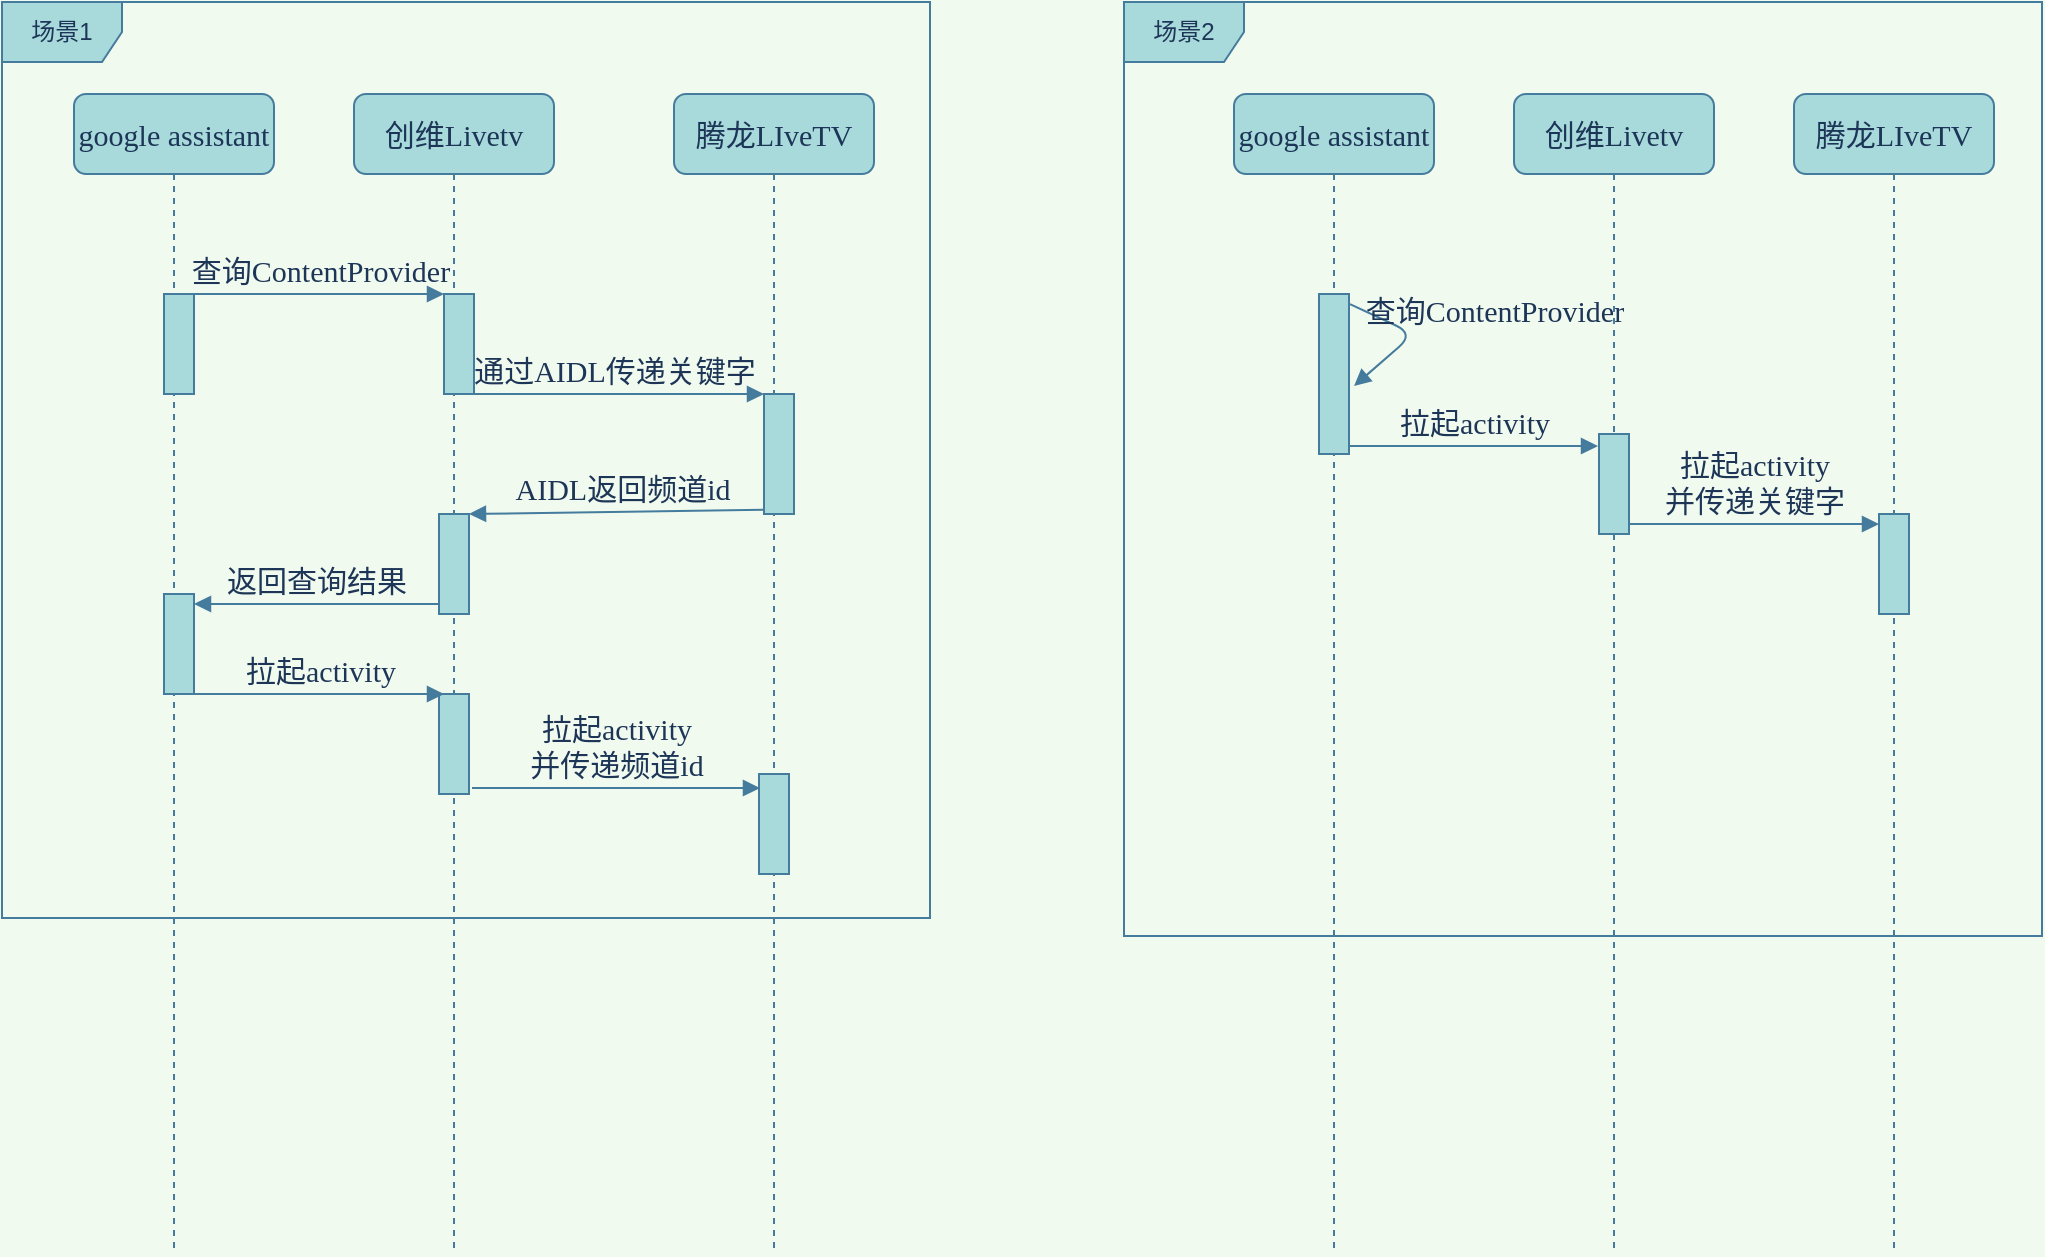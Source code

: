 <mxfile version="17.1.3" type="github">
  <diagram name="Page-1" id="13e1069c-82ec-6db2-03f1-153e76fe0fe0">
    <mxGraphModel dx="976" dy="587" grid="0" gridSize="10" guides="1" tooltips="1" connect="1" arrows="1" fold="1" page="1" pageScale="1" pageWidth="1100" pageHeight="850" background="#F1FAEE" math="0" shadow="0">
      <root>
        <mxCell id="0" />
        <mxCell id="1" parent="0" />
        <mxCell id="7baba1c4bc27f4b0-2" value="创维Livetv" style="shape=umlLifeline;perimeter=lifelinePerimeter;whiteSpace=wrap;html=1;container=1;collapsible=0;recursiveResize=0;outlineConnect=0;rounded=1;shadow=0;comic=0;labelBackgroundColor=none;strokeWidth=1;fontFamily=Verdana;fontSize=15;align=center;fillColor=#A8DADC;strokeColor=#457B9D;fontColor=#1D3557;" parent="1" vertex="1">
          <mxGeometry x="240" y="80" width="100" height="580" as="geometry" />
        </mxCell>
        <mxCell id="7baba1c4bc27f4b0-10" value="" style="html=1;points=[];perimeter=orthogonalPerimeter;rounded=0;shadow=0;comic=0;labelBackgroundColor=none;strokeWidth=1;fontFamily=Verdana;fontSize=15;align=center;fillColor=#A8DADC;strokeColor=#457B9D;fontColor=#1D3557;" parent="7baba1c4bc27f4b0-2" vertex="1">
          <mxGeometry x="45" y="100" width="15" height="50" as="geometry" />
        </mxCell>
        <mxCell id="7baba1c4bc27f4b0-19" value="" style="html=1;points=[];perimeter=orthogonalPerimeter;rounded=0;shadow=0;comic=0;labelBackgroundColor=none;strokeWidth=1;fontFamily=Verdana;fontSize=15;align=center;fillColor=#A8DADC;strokeColor=#457B9D;fontColor=#1D3557;" parent="7baba1c4bc27f4b0-2" vertex="1">
          <mxGeometry x="42.5" y="210" width="15" height="50" as="geometry" />
        </mxCell>
        <mxCell id="H1Ya_Y3PmwETlR8At3aT-2" value="" style="html=1;points=[];perimeter=orthogonalPerimeter;rounded=0;shadow=0;comic=0;labelBackgroundColor=none;strokeWidth=1;fontFamily=Verdana;fontSize=15;align=center;fillColor=#A8DADC;strokeColor=#457B9D;fontColor=#1D3557;" parent="7baba1c4bc27f4b0-2" vertex="1">
          <mxGeometry x="42.5" y="300" width="15" height="50" as="geometry" />
        </mxCell>
        <mxCell id="7baba1c4bc27f4b0-3" value="腾龙LIveTV" style="shape=umlLifeline;perimeter=lifelinePerimeter;whiteSpace=wrap;html=1;container=1;collapsible=0;recursiveResize=0;outlineConnect=0;rounded=1;shadow=0;comic=0;labelBackgroundColor=none;strokeWidth=1;fontFamily=Verdana;fontSize=15;align=center;fillColor=#A8DADC;strokeColor=#457B9D;fontColor=#1D3557;" parent="1" vertex="1">
          <mxGeometry x="400" y="80" width="100" height="580" as="geometry" />
        </mxCell>
        <mxCell id="7baba1c4bc27f4b0-13" value="" style="html=1;points=[];perimeter=orthogonalPerimeter;rounded=0;shadow=0;comic=0;labelBackgroundColor=none;strokeWidth=1;fontFamily=Verdana;fontSize=15;align=center;fillColor=#A8DADC;strokeColor=#457B9D;fontColor=#1D3557;" parent="7baba1c4bc27f4b0-3" vertex="1">
          <mxGeometry x="45" y="150" width="15" height="60" as="geometry" />
        </mxCell>
        <mxCell id="H1Ya_Y3PmwETlR8At3aT-4" value="" style="html=1;points=[];perimeter=orthogonalPerimeter;rounded=0;shadow=0;comic=0;labelBackgroundColor=none;strokeWidth=1;fontFamily=Verdana;fontSize=15;align=center;fillColor=#A8DADC;strokeColor=#457B9D;fontColor=#1D3557;" parent="7baba1c4bc27f4b0-3" vertex="1">
          <mxGeometry x="42.5" y="340" width="15" height="50" as="geometry" />
        </mxCell>
        <mxCell id="7baba1c4bc27f4b0-5" value="google assistant" style="shape=umlLifeline;perimeter=lifelinePerimeter;whiteSpace=wrap;html=1;container=1;collapsible=0;recursiveResize=0;outlineConnect=0;rounded=1;shadow=0;comic=0;labelBackgroundColor=none;strokeWidth=1;fontFamily=Verdana;fontSize=15;align=center;fillColor=#A8DADC;strokeColor=#457B9D;fontColor=#1D3557;" parent="1" vertex="1">
          <mxGeometry x="680" y="80" width="100" height="580" as="geometry" />
        </mxCell>
        <mxCell id="H1Ya_Y3PmwETlR8At3aT-6" value="" style="html=1;points=[];perimeter=orthogonalPerimeter;rounded=0;shadow=0;comic=0;labelBackgroundColor=none;strokeWidth=1;fontFamily=Verdana;fontSize=15;align=center;fillColor=#A8DADC;strokeColor=#457B9D;fontColor=#1D3557;" parent="7baba1c4bc27f4b0-5" vertex="1">
          <mxGeometry x="42.5" y="100" width="15" height="80" as="geometry" />
        </mxCell>
        <mxCell id="H1Ya_Y3PmwETlR8At3aT-8" value="&lt;div style=&quot;font-size: 15px;&quot;&gt;查询ContentProvider&lt;/div&gt;" style="html=1;verticalAlign=bottom;endArrow=block;labelBackgroundColor=none;fontFamily=Verdana;fontSize=15;edgeStyle=elbowEdgeStyle;exitX=1.033;exitY=0.063;exitDx=0;exitDy=0;exitPerimeter=0;entryX=1.167;entryY=0.575;entryDx=0;entryDy=0;entryPerimeter=0;strokeColor=#457B9D;fontColor=#1D3557;" parent="7baba1c4bc27f4b0-5" source="H1Ya_Y3PmwETlR8At3aT-6" target="H1Ya_Y3PmwETlR8At3aT-6" edge="1">
          <mxGeometry x="-0.058" y="40" relative="1" as="geometry">
            <mxPoint x="-510" y="110" as="sourcePoint" />
            <mxPoint x="-385" y="110" as="targetPoint" />
            <Array as="points">
              <mxPoint x="90" y="120" />
            </Array>
            <mxPoint x="14" y="-30" as="offset" />
          </mxGeometry>
        </mxCell>
        <mxCell id="7baba1c4bc27f4b0-6" value="创维Livetv" style="shape=umlLifeline;perimeter=lifelinePerimeter;whiteSpace=wrap;html=1;container=1;collapsible=0;recursiveResize=0;outlineConnect=0;rounded=1;shadow=0;comic=0;labelBackgroundColor=none;strokeWidth=1;fontFamily=Verdana;fontSize=15;align=center;fillColor=#A8DADC;strokeColor=#457B9D;fontColor=#1D3557;" parent="1" vertex="1">
          <mxGeometry x="820" y="80" width="100" height="580" as="geometry" />
        </mxCell>
        <mxCell id="H1Ya_Y3PmwETlR8At3aT-7" value="" style="html=1;points=[];perimeter=orthogonalPerimeter;rounded=0;shadow=0;comic=0;labelBackgroundColor=none;strokeWidth=1;fontFamily=Verdana;fontSize=15;align=center;fillColor=#A8DADC;strokeColor=#457B9D;fontColor=#1D3557;" parent="7baba1c4bc27f4b0-6" vertex="1">
          <mxGeometry x="42.5" y="170" width="15" height="50" as="geometry" />
        </mxCell>
        <mxCell id="7baba1c4bc27f4b0-7" value="腾龙LIveTV" style="shape=umlLifeline;perimeter=lifelinePerimeter;whiteSpace=wrap;html=1;container=1;collapsible=0;recursiveResize=0;outlineConnect=0;rounded=1;shadow=0;comic=0;labelBackgroundColor=none;strokeWidth=1;fontFamily=Verdana;fontSize=15;align=center;fillColor=#A8DADC;strokeColor=#457B9D;fontColor=#1D3557;" parent="1" vertex="1">
          <mxGeometry x="960" y="80" width="100" height="580" as="geometry" />
        </mxCell>
        <mxCell id="H1Ya_Y3PmwETlR8At3aT-9" value="" style="html=1;points=[];perimeter=orthogonalPerimeter;rounded=0;shadow=0;comic=0;labelBackgroundColor=none;strokeWidth=1;fontFamily=Verdana;fontSize=15;align=center;fillColor=#A8DADC;strokeColor=#457B9D;fontColor=#1D3557;" parent="7baba1c4bc27f4b0-7" vertex="1">
          <mxGeometry x="42.5" y="210" width="15" height="50" as="geometry" />
        </mxCell>
        <mxCell id="7baba1c4bc27f4b0-8" value="google assistant" style="shape=umlLifeline;perimeter=lifelinePerimeter;whiteSpace=wrap;html=1;container=1;collapsible=0;recursiveResize=0;outlineConnect=0;rounded=1;shadow=0;comic=0;labelBackgroundColor=none;strokeWidth=1;fontFamily=Verdana;fontSize=15;align=center;fillColor=#A8DADC;strokeColor=#457B9D;fontColor=#1D3557;" parent="1" vertex="1">
          <mxGeometry x="100" y="80" width="100" height="580" as="geometry" />
        </mxCell>
        <mxCell id="7baba1c4bc27f4b0-9" value="" style="html=1;points=[];perimeter=orthogonalPerimeter;rounded=0;shadow=0;comic=0;labelBackgroundColor=none;strokeWidth=1;fontFamily=Verdana;fontSize=15;align=center;fillColor=#A8DADC;strokeColor=#457B9D;fontColor=#1D3557;" parent="7baba1c4bc27f4b0-8" vertex="1">
          <mxGeometry x="45" y="100" width="15" height="50" as="geometry" />
        </mxCell>
        <mxCell id="7baba1c4bc27f4b0-28" value="" style="html=1;points=[];perimeter=orthogonalPerimeter;rounded=0;shadow=0;comic=0;labelBackgroundColor=none;strokeWidth=1;fontFamily=Verdana;fontSize=15;align=center;fillColor=#A8DADC;strokeColor=#457B9D;fontColor=#1D3557;" parent="7baba1c4bc27f4b0-8" vertex="1">
          <mxGeometry x="45" y="250" width="15" height="50" as="geometry" />
        </mxCell>
        <mxCell id="7baba1c4bc27f4b0-17" value="AIDL返回频道id" style="html=1;verticalAlign=bottom;endArrow=block;labelBackgroundColor=none;fontFamily=Verdana;fontSize=15;elbow=vertical;exitX=0;exitY=0.964;exitDx=0;exitDy=0;exitPerimeter=0;strokeColor=#457B9D;fontColor=#1D3557;" parent="1" source="7baba1c4bc27f4b0-13" target="7baba1c4bc27f4b0-19" edge="1">
          <mxGeometry x="-0.035" relative="1" as="geometry">
            <mxPoint x="510" y="220" as="sourcePoint" />
            <mxPoint x="300" y="306" as="targetPoint" />
            <mxPoint as="offset" />
          </mxGeometry>
        </mxCell>
        <mxCell id="7baba1c4bc27f4b0-29" value="返回查询结果" style="html=1;verticalAlign=bottom;endArrow=block;labelBackgroundColor=none;fontFamily=Verdana;fontSize=15;edgeStyle=elbowEdgeStyle;elbow=vertical;strokeColor=#457B9D;fontColor=#1D3557;" parent="1" source="7baba1c4bc27f4b0-19" target="7baba1c4bc27f4b0-28" edge="1">
          <mxGeometry relative="1" as="geometry">
            <mxPoint x="600" y="550" as="sourcePoint" />
            <mxPoint x="160" y="340" as="targetPoint" />
          </mxGeometry>
        </mxCell>
        <mxCell id="7baba1c4bc27f4b0-11" value="&lt;div style=&quot;font-size: 15px;&quot;&gt;查询ContentProvider&lt;/div&gt;" style="html=1;verticalAlign=bottom;endArrow=block;entryX=0;entryY=0;labelBackgroundColor=none;fontFamily=Verdana;fontSize=15;edgeStyle=elbowEdgeStyle;elbow=vertical;strokeColor=#457B9D;fontColor=#1D3557;" parent="1" source="7baba1c4bc27f4b0-9" target="7baba1c4bc27f4b0-10" edge="1">
          <mxGeometry relative="1" as="geometry">
            <mxPoint x="220" y="190" as="sourcePoint" />
          </mxGeometry>
        </mxCell>
        <mxCell id="7baba1c4bc27f4b0-14" value="通过AIDL传递关键字" style="html=1;verticalAlign=bottom;endArrow=block;entryX=0;entryY=0;labelBackgroundColor=none;fontFamily=Verdana;fontSize=15;edgeStyle=elbowEdgeStyle;elbow=vertical;strokeColor=#457B9D;fontColor=#1D3557;" parent="1" source="7baba1c4bc27f4b0-10" target="7baba1c4bc27f4b0-13" edge="1">
          <mxGeometry x="-0.035" relative="1" as="geometry">
            <mxPoint x="370" y="200" as="sourcePoint" />
            <Array as="points">
              <mxPoint x="310" y="230" />
            </Array>
            <mxPoint as="offset" />
          </mxGeometry>
        </mxCell>
        <mxCell id="H1Ya_Y3PmwETlR8At3aT-3" value="拉起activity" style="html=1;verticalAlign=bottom;endArrow=block;entryX=0;entryY=0;labelBackgroundColor=none;fontFamily=Verdana;fontSize=15;edgeStyle=elbowEdgeStyle;elbow=vertical;strokeColor=#457B9D;fontColor=#1D3557;" parent="1" edge="1">
          <mxGeometry relative="1" as="geometry">
            <mxPoint x="160" y="380" as="sourcePoint" />
            <mxPoint x="285" y="380" as="targetPoint" />
            <mxPoint as="offset" />
          </mxGeometry>
        </mxCell>
        <mxCell id="H1Ya_Y3PmwETlR8At3aT-5" value="&lt;div&gt;拉起activity&lt;/div&gt;并传递频道id" style="html=1;verticalAlign=bottom;endArrow=block;labelBackgroundColor=none;fontFamily=Verdana;fontSize=15;entryX=0.033;entryY=0.14;entryDx=0;entryDy=0;entryPerimeter=0;exitX=1.1;exitY=0.94;exitDx=0;exitDy=0;exitPerimeter=0;elbow=vertical;strokeColor=#457B9D;fontColor=#1D3557;" parent="1" source="H1Ya_Y3PmwETlR8At3aT-2" target="H1Ya_Y3PmwETlR8At3aT-4" edge="1">
          <mxGeometry relative="1" as="geometry">
            <mxPoint x="170" y="390" as="sourcePoint" />
            <mxPoint x="295" y="390" as="targetPoint" />
            <mxPoint as="offset" />
          </mxGeometry>
        </mxCell>
        <mxCell id="H1Ya_Y3PmwETlR8At3aT-10" value="拉起activity" style="html=1;verticalAlign=bottom;endArrow=block;entryX=-0.033;entryY=0.12;labelBackgroundColor=none;fontFamily=Verdana;fontSize=15;edgeStyle=elbowEdgeStyle;elbow=vertical;entryDx=0;entryDy=0;entryPerimeter=0;strokeColor=#457B9D;fontColor=#1D3557;" parent="1" source="H1Ya_Y3PmwETlR8At3aT-6" target="H1Ya_Y3PmwETlR8At3aT-7" edge="1">
          <mxGeometry relative="1" as="geometry">
            <mxPoint x="730" y="250" as="sourcePoint" />
            <mxPoint x="295" y="190" as="targetPoint" />
          </mxGeometry>
        </mxCell>
        <mxCell id="H1Ya_Y3PmwETlR8At3aT-11" value="&lt;div style=&quot;font-size: 15px;&quot;&gt;拉起activity&lt;/div&gt;&lt;div style=&quot;font-size: 15px;&quot;&gt;并传递关键字&lt;/div&gt;" style="html=1;verticalAlign=bottom;endArrow=block;labelBackgroundColor=none;fontFamily=Verdana;fontSize=15;edgeStyle=elbowEdgeStyle;elbow=vertical;strokeColor=#457B9D;fontColor=#1D3557;" parent="1" source="H1Ya_Y3PmwETlR8At3aT-7" target="H1Ya_Y3PmwETlR8At3aT-9" edge="1">
          <mxGeometry relative="1" as="geometry">
            <mxPoint x="747.5" y="266" as="sourcePoint" />
            <mxPoint x="800" y="390" as="targetPoint" />
          </mxGeometry>
        </mxCell>
        <mxCell id="H1Ya_Y3PmwETlR8At3aT-13" value="场景1" style="shape=umlFrame;whiteSpace=wrap;html=1;rounded=0;sketch=0;fontColor=#1D3557;strokeColor=#457B9D;fillColor=#A8DADC;" parent="1" vertex="1">
          <mxGeometry x="64" y="34" width="464" height="458" as="geometry" />
        </mxCell>
        <mxCell id="H1Ya_Y3PmwETlR8At3aT-14" value="场景2" style="shape=umlFrame;whiteSpace=wrap;html=1;rounded=0;sketch=0;fontColor=#1D3557;strokeColor=#457B9D;fillColor=#A8DADC;" parent="1" vertex="1">
          <mxGeometry x="625" y="34" width="459" height="467" as="geometry" />
        </mxCell>
      </root>
    </mxGraphModel>
  </diagram>
</mxfile>
